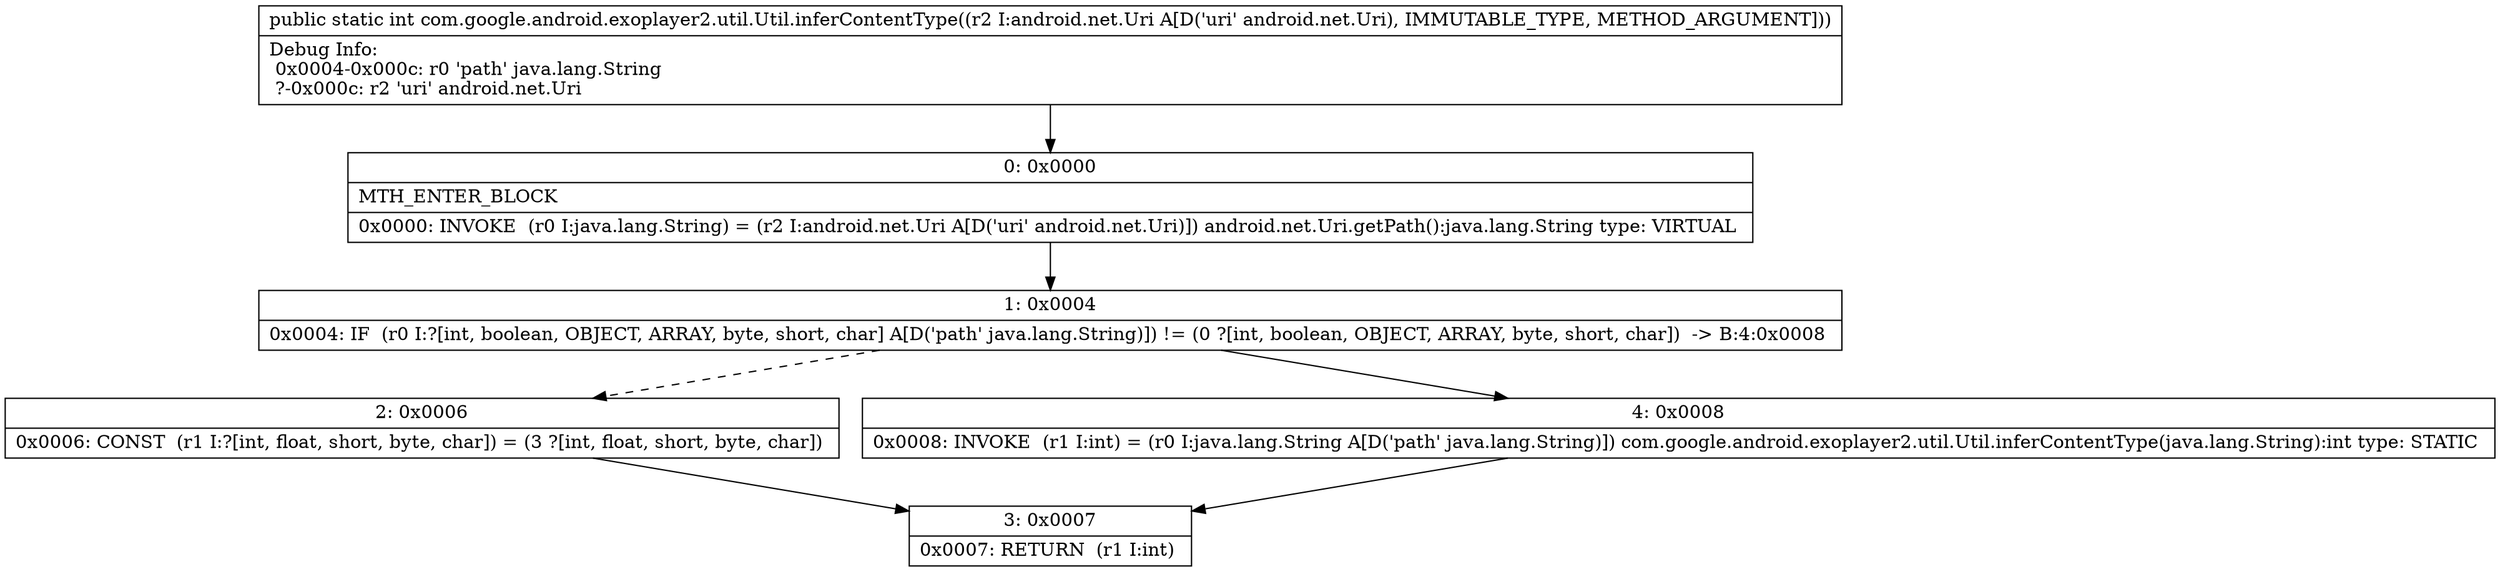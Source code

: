 digraph "CFG forcom.google.android.exoplayer2.util.Util.inferContentType(Landroid\/net\/Uri;)I" {
Node_0 [shape=record,label="{0\:\ 0x0000|MTH_ENTER_BLOCK\l|0x0000: INVOKE  (r0 I:java.lang.String) = (r2 I:android.net.Uri A[D('uri' android.net.Uri)]) android.net.Uri.getPath():java.lang.String type: VIRTUAL \l}"];
Node_1 [shape=record,label="{1\:\ 0x0004|0x0004: IF  (r0 I:?[int, boolean, OBJECT, ARRAY, byte, short, char] A[D('path' java.lang.String)]) != (0 ?[int, boolean, OBJECT, ARRAY, byte, short, char])  \-\> B:4:0x0008 \l}"];
Node_2 [shape=record,label="{2\:\ 0x0006|0x0006: CONST  (r1 I:?[int, float, short, byte, char]) = (3 ?[int, float, short, byte, char]) \l}"];
Node_3 [shape=record,label="{3\:\ 0x0007|0x0007: RETURN  (r1 I:int) \l}"];
Node_4 [shape=record,label="{4\:\ 0x0008|0x0008: INVOKE  (r1 I:int) = (r0 I:java.lang.String A[D('path' java.lang.String)]) com.google.android.exoplayer2.util.Util.inferContentType(java.lang.String):int type: STATIC \l}"];
MethodNode[shape=record,label="{public static int com.google.android.exoplayer2.util.Util.inferContentType((r2 I:android.net.Uri A[D('uri' android.net.Uri), IMMUTABLE_TYPE, METHOD_ARGUMENT]))  | Debug Info:\l  0x0004\-0x000c: r0 'path' java.lang.String\l  ?\-0x000c: r2 'uri' android.net.Uri\l}"];
MethodNode -> Node_0;
Node_0 -> Node_1;
Node_1 -> Node_2[style=dashed];
Node_1 -> Node_4;
Node_2 -> Node_3;
Node_4 -> Node_3;
}

